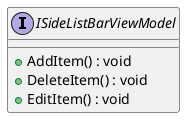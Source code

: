 @startuml
interface ISideListBarViewModel {
    + AddItem() : void
    + DeleteItem() : void
    + EditItem() : void
}
@enduml
